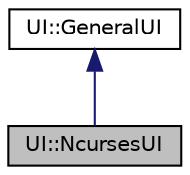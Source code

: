 digraph "UI::NcursesUI"
{
 // LATEX_PDF_SIZE
  edge [fontname="Helvetica",fontsize="10",labelfontname="Helvetica",labelfontsize="10"];
  node [fontname="Helvetica",fontsize="10",shape=record];
  Node1 [label="UI::NcursesUI",height=0.2,width=0.4,color="black", fillcolor="grey75", style="filled", fontcolor="black",tooltip="ncursesライブラリをラップしたUIクラス"];
  Node2 -> Node1 [dir="back",color="midnightblue",fontsize="10",style="solid"];
  Node2 [label="UI::GeneralUI",height=0.2,width=0.4,color="black", fillcolor="white", style="filled",URL="$classUI_1_1GeneralUI.html",tooltip="UIの抽象基底クラス"];
}
